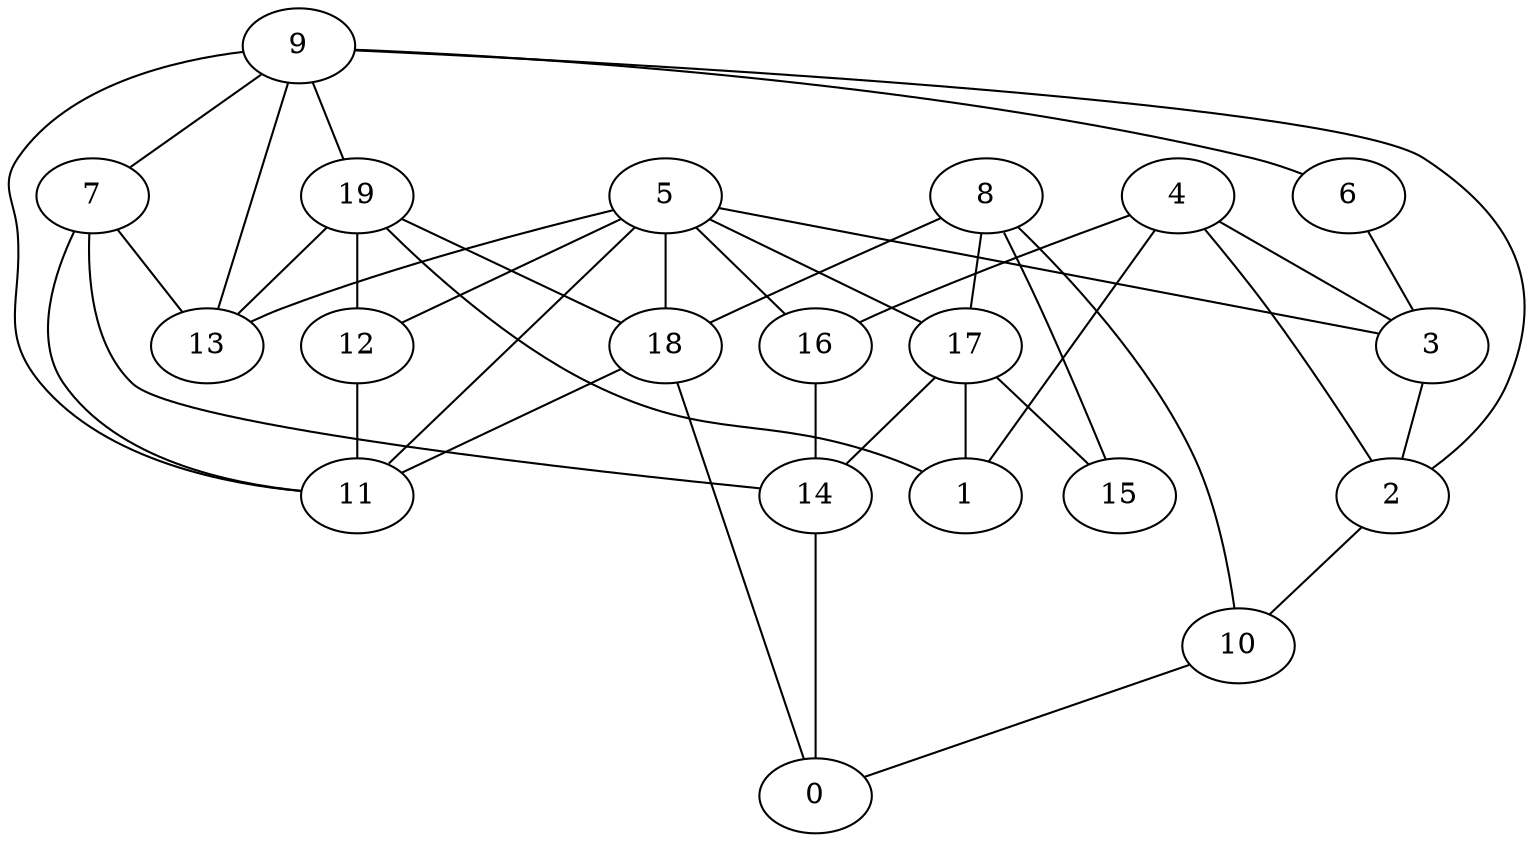 digraph GG_graph {

subgraph G_graph {
edge [color = black]
"10" -> "0" [dir = none]
"4" -> "1" [dir = none]
"16" -> "14" [dir = none]
"5" -> "18" [dir = none]
"5" -> "3" [dir = none]
"5" -> "13" [dir = none]
"5" -> "12" [dir = none]
"5" -> "17" [dir = none]
"5" -> "11" [dir = none]
"7" -> "14" [dir = none]
"7" -> "11" [dir = none]
"17" -> "15" [dir = none]
"17" -> "1" [dir = none]
"8" -> "17" [dir = none]
"9" -> "2" [dir = none]
"9" -> "6" [dir = none]
"9" -> "7" [dir = none]
"19" -> "1" [dir = none]
"14" -> "0" [dir = none]
"17" -> "14" [dir = none]
"4" -> "16" [dir = none]
"8" -> "18" [dir = none]
"18" -> "11" [dir = none]
"19" -> "18" [dir = none]
"9" -> "19" [dir = none]
"18" -> "0" [dir = none]
"6" -> "3" [dir = none]
"19" -> "12" [dir = none]
"4" -> "2" [dir = none]
"3" -> "2" [dir = none]
"19" -> "13" [dir = none]
"2" -> "10" [dir = none]
"9" -> "13" [dir = none]
"8" -> "10" [dir = none]
"4" -> "3" [dir = none]
"5" -> "16" [dir = none]
"9" -> "11" [dir = none]
"12" -> "11" [dir = none]
"8" -> "15" [dir = none]
"7" -> "13" [dir = none]
}

}
